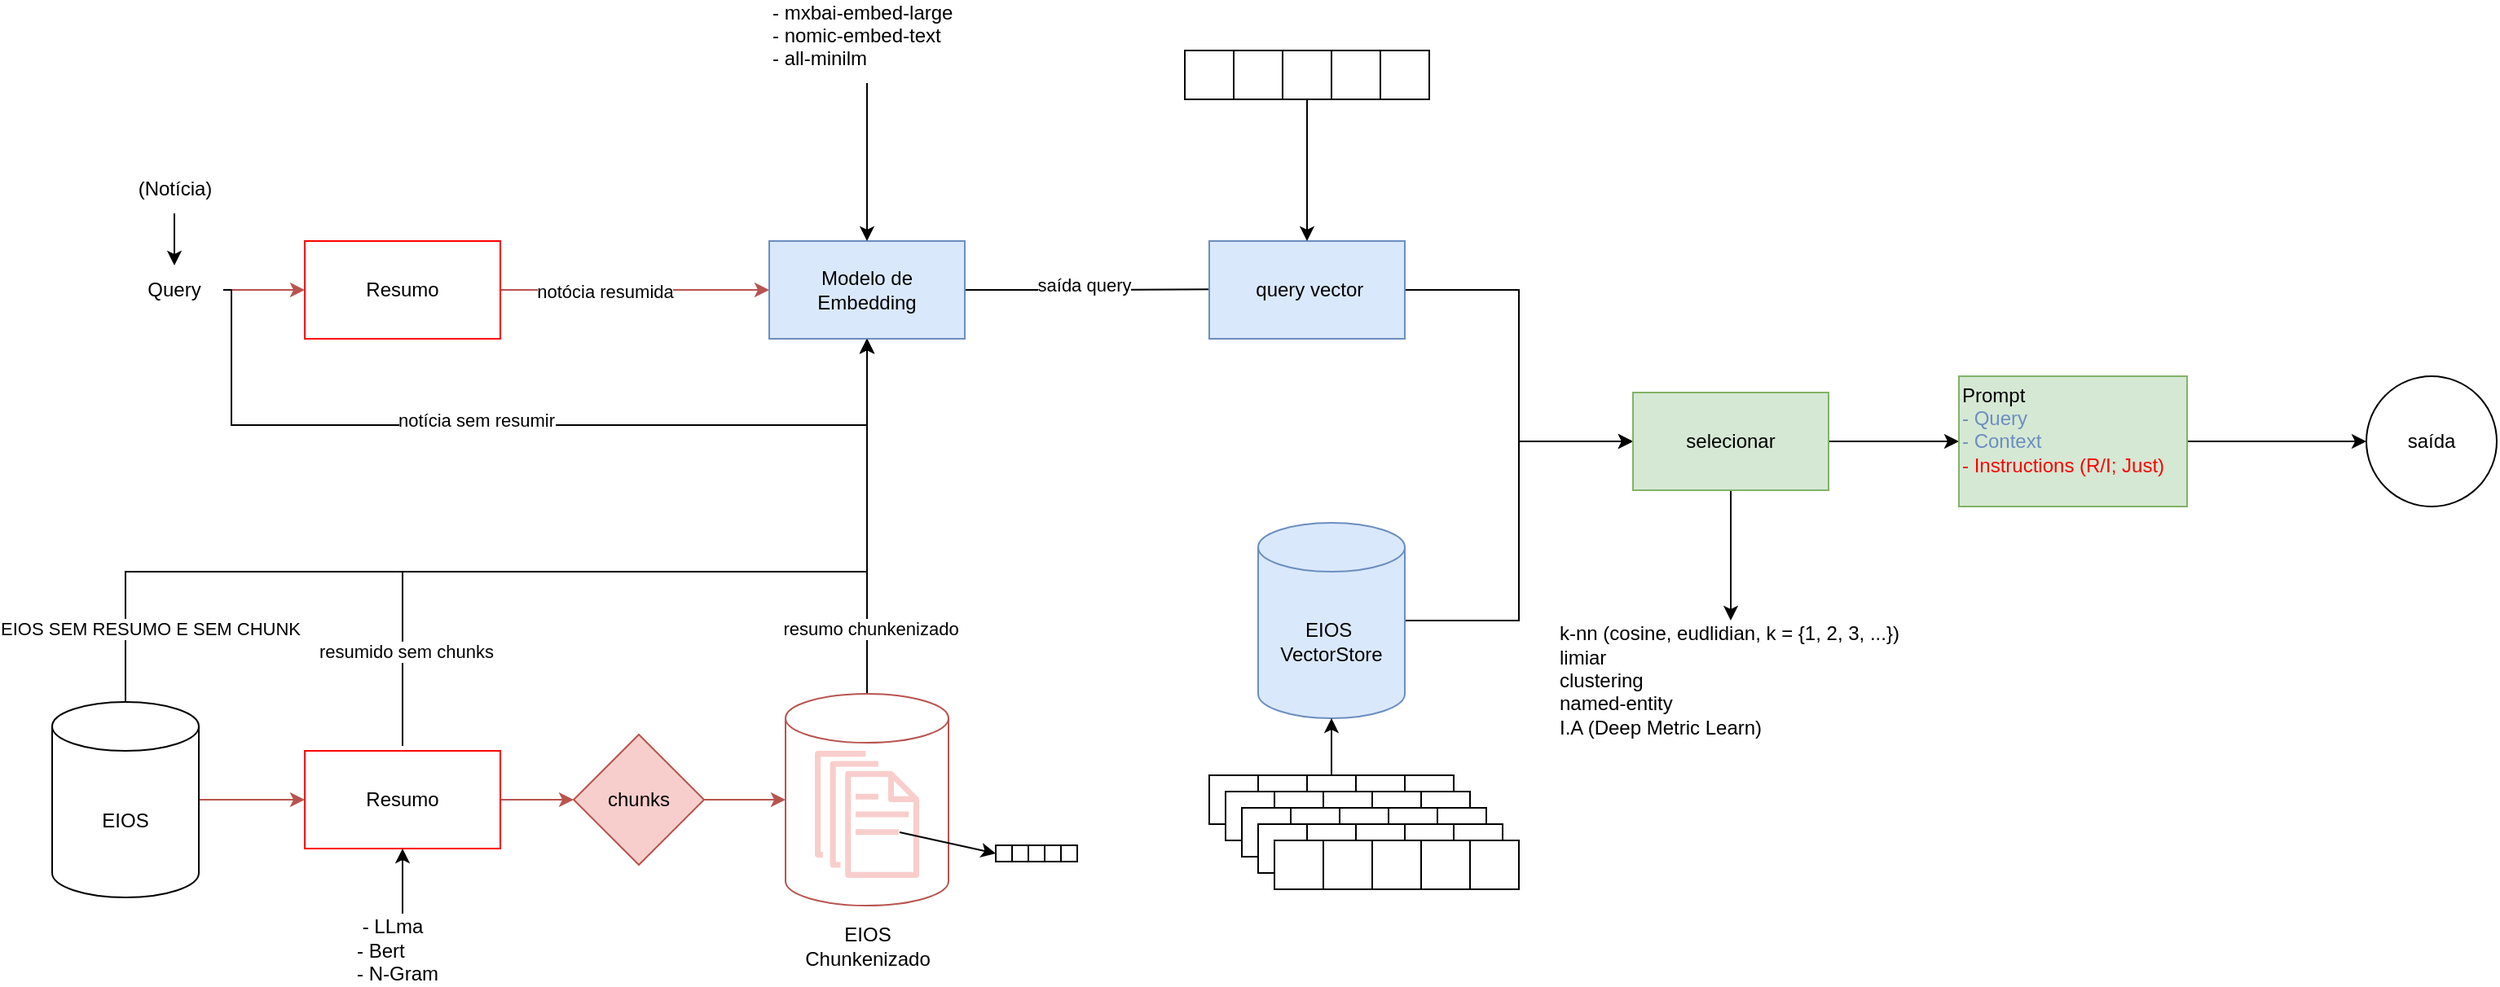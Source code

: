 <mxfile version="24.7.12">
  <diagram name="Página-1" id="j20kvrwOSDrC1cvXkH_f">
    <mxGraphModel dx="2447" dy="894" grid="1" gridSize="10" guides="1" tooltips="1" connect="1" arrows="1" fold="1" page="1" pageScale="1" pageWidth="827" pageHeight="1169" math="0" shadow="0">
      <root>
        <mxCell id="0" />
        <mxCell id="1" parent="0" />
        <mxCell id="Y74k4ZJzD4JUl2HbKA5U-3" value="" style="edgeStyle=orthogonalEdgeStyle;rounded=0;orthogonalLoop=1;jettySize=auto;html=1;fillColor=#f8cecc;strokeColor=#b85450;" edge="1" parent="1" source="Y74k4ZJzD4JUl2HbKA5U-1" target="Y74k4ZJzD4JUl2HbKA5U-2">
          <mxGeometry relative="1" as="geometry" />
        </mxCell>
        <mxCell id="Y74k4ZJzD4JUl2HbKA5U-34" style="edgeStyle=orthogonalEdgeStyle;rounded=0;orthogonalLoop=1;jettySize=auto;html=1;" edge="1" parent="1" source="Y74k4ZJzD4JUl2HbKA5U-1" target="Y74k4ZJzD4JUl2HbKA5U-18">
          <mxGeometry relative="1" as="geometry">
            <Array as="points">
              <mxPoint x="55" y="540" />
              <mxPoint x="510" y="540" />
            </Array>
          </mxGeometry>
        </mxCell>
        <mxCell id="Y74k4ZJzD4JUl2HbKA5U-62" value="EIOS SEM RESUMO E SEM CHUNK" style="edgeLabel;html=1;align=center;verticalAlign=middle;resizable=0;points=[];" vertex="1" connectable="0" parent="Y74k4ZJzD4JUl2HbKA5U-34">
          <mxGeometry x="-0.867" y="2" relative="1" as="geometry">
            <mxPoint x="17" as="offset" />
          </mxGeometry>
        </mxCell>
        <mxCell id="Y74k4ZJzD4JUl2HbKA5U-1" value="EIOS" style="shape=cylinder3;whiteSpace=wrap;html=1;boundedLbl=1;backgroundOutline=1;size=15;" vertex="1" parent="1">
          <mxGeometry x="10.0" y="620" width="90" height="120" as="geometry" />
        </mxCell>
        <mxCell id="Y74k4ZJzD4JUl2HbKA5U-58" value="" style="edgeStyle=orthogonalEdgeStyle;rounded=0;orthogonalLoop=1;jettySize=auto;html=1;fillColor=#f8cecc;strokeColor=#b85450;" edge="1" parent="1" source="Y74k4ZJzD4JUl2HbKA5U-2" target="Y74k4ZJzD4JUl2HbKA5U-57">
          <mxGeometry relative="1" as="geometry" />
        </mxCell>
        <mxCell id="Y74k4ZJzD4JUl2HbKA5U-61" style="edgeStyle=orthogonalEdgeStyle;rounded=0;orthogonalLoop=1;jettySize=auto;html=1;" edge="1" parent="1">
          <mxGeometry relative="1" as="geometry">
            <mxPoint x="510" y="397" as="targetPoint" />
            <mxPoint x="225" y="647" as="sourcePoint" />
            <Array as="points">
              <mxPoint x="225" y="540" />
              <mxPoint x="510" y="540" />
            </Array>
          </mxGeometry>
        </mxCell>
        <mxCell id="Y74k4ZJzD4JUl2HbKA5U-64" value="resumido sem chunks" style="edgeLabel;html=1;align=center;verticalAlign=middle;resizable=0;points=[];" vertex="1" connectable="0" parent="Y74k4ZJzD4JUl2HbKA5U-61">
          <mxGeometry x="-0.784" y="-2" relative="1" as="geometry">
            <mxPoint as="offset" />
          </mxGeometry>
        </mxCell>
        <mxCell id="Y74k4ZJzD4JUl2HbKA5U-2" value="Resumo" style="whiteSpace=wrap;html=1;strokeColor=#FF0000;" vertex="1" parent="1">
          <mxGeometry x="165.0" y="650" width="120" height="60" as="geometry" />
        </mxCell>
        <mxCell id="Y74k4ZJzD4JUl2HbKA5U-7" value="" style="edgeStyle=orthogonalEdgeStyle;rounded=0;orthogonalLoop=1;jettySize=auto;html=1;" edge="1" parent="1" source="Y74k4ZJzD4JUl2HbKA5U-6" target="Y74k4ZJzD4JUl2HbKA5U-2">
          <mxGeometry relative="1" as="geometry" />
        </mxCell>
        <mxCell id="Y74k4ZJzD4JUl2HbKA5U-6" value="&lt;div&gt;&lt;br&gt;&lt;/div&gt;&amp;nbsp;- LLma&lt;div&gt;- Bert&lt;/div&gt;&lt;div&gt;- N-&lt;span style=&quot;background-color: initial;&quot;&gt;Gram&lt;/span&gt;&lt;/div&gt;" style="text;html=1;align=left;verticalAlign=middle;whiteSpace=wrap;rounded=0;" vertex="1" parent="1">
          <mxGeometry x="195" y="750" width="60" height="30" as="geometry" />
        </mxCell>
        <mxCell id="Y74k4ZJzD4JUl2HbKA5U-14" value="" style="edgeStyle=orthogonalEdgeStyle;rounded=0;orthogonalLoop=1;jettySize=auto;html=1;fillColor=#f8cecc;strokeColor=#b85450;" edge="1" parent="1" source="Y74k4ZJzD4JUl2HbKA5U-8" target="Y74k4ZJzD4JUl2HbKA5U-13">
          <mxGeometry relative="1" as="geometry" />
        </mxCell>
        <mxCell id="Y74k4ZJzD4JUl2HbKA5U-25" style="edgeStyle=orthogonalEdgeStyle;rounded=0;orthogonalLoop=1;jettySize=auto;html=1;entryX=0.5;entryY=1;entryDx=0;entryDy=0;" edge="1" parent="1" source="Y74k4ZJzD4JUl2HbKA5U-8" target="Y74k4ZJzD4JUl2HbKA5U-18">
          <mxGeometry relative="1" as="geometry">
            <Array as="points">
              <mxPoint x="120" y="367" />
              <mxPoint x="120" y="450" />
              <mxPoint x="510" y="450" />
            </Array>
          </mxGeometry>
        </mxCell>
        <mxCell id="Y74k4ZJzD4JUl2HbKA5U-63" value="notícia sem resumir" style="edgeLabel;html=1;align=center;verticalAlign=middle;resizable=0;points=[];" vertex="1" connectable="0" parent="Y74k4ZJzD4JUl2HbKA5U-25">
          <mxGeometry x="-0.105" y="3" relative="1" as="geometry">
            <mxPoint as="offset" />
          </mxGeometry>
        </mxCell>
        <mxCell id="Y74k4ZJzD4JUl2HbKA5U-8" value="&lt;div&gt;&lt;span style=&quot;background-color: initial;&quot;&gt;Query&lt;/span&gt;&lt;br&gt;&lt;/div&gt;" style="text;html=1;align=center;verticalAlign=middle;whiteSpace=wrap;rounded=0;" vertex="1" parent="1">
          <mxGeometry x="55" y="352" width="60" height="30" as="geometry" />
        </mxCell>
        <mxCell id="Y74k4ZJzD4JUl2HbKA5U-12" value="" style="edgeStyle=orthogonalEdgeStyle;rounded=0;orthogonalLoop=1;jettySize=auto;html=1;" edge="1" parent="1" source="Y74k4ZJzD4JUl2HbKA5U-10" target="Y74k4ZJzD4JUl2HbKA5U-8">
          <mxGeometry relative="1" as="geometry" />
        </mxCell>
        <mxCell id="Y74k4ZJzD4JUl2HbKA5U-10" value="(Notícia)" style="text;html=1;align=center;verticalAlign=middle;resizable=0;points=[];autosize=1;strokeColor=none;fillColor=none;" vertex="1" parent="1">
          <mxGeometry x="50" y="290" width="70" height="30" as="geometry" />
        </mxCell>
        <mxCell id="Y74k4ZJzD4JUl2HbKA5U-24" style="edgeStyle=orthogonalEdgeStyle;rounded=0;orthogonalLoop=1;jettySize=auto;html=1;entryX=0;entryY=0.5;entryDx=0;entryDy=0;fillColor=#f8cecc;strokeColor=#b85450;" edge="1" parent="1" source="Y74k4ZJzD4JUl2HbKA5U-13" target="Y74k4ZJzD4JUl2HbKA5U-18">
          <mxGeometry relative="1" as="geometry" />
        </mxCell>
        <mxCell id="Y74k4ZJzD4JUl2HbKA5U-36" value="notócia resumida" style="edgeLabel;html=1;align=center;verticalAlign=middle;resizable=0;points=[];" vertex="1" connectable="0" parent="Y74k4ZJzD4JUl2HbKA5U-24">
          <mxGeometry x="-0.224" y="-1" relative="1" as="geometry">
            <mxPoint as="offset" />
          </mxGeometry>
        </mxCell>
        <mxCell id="Y74k4ZJzD4JUl2HbKA5U-13" value="Resumo" style="whiteSpace=wrap;html=1;strokeColor=#ff0000;" vertex="1" parent="1">
          <mxGeometry x="165" y="337" width="120" height="60" as="geometry" />
        </mxCell>
        <mxCell id="Y74k4ZJzD4JUl2HbKA5U-28" value="" style="edgeStyle=orthogonalEdgeStyle;rounded=0;orthogonalLoop=1;jettySize=auto;html=1;exitX=1;exitY=0.5;exitDx=0;exitDy=0;" edge="1" parent="1" source="Y74k4ZJzD4JUl2HbKA5U-18">
          <mxGeometry relative="1" as="geometry">
            <mxPoint x="610" y="366.62" as="sourcePoint" />
            <mxPoint x="730" y="366.62" as="targetPoint" />
          </mxGeometry>
        </mxCell>
        <mxCell id="Y74k4ZJzD4JUl2HbKA5U-30" value="saída query" style="edgeLabel;html=1;align=center;verticalAlign=middle;resizable=0;points=[];" vertex="1" connectable="0" parent="Y74k4ZJzD4JUl2HbKA5U-28">
          <mxGeometry x="-0.086" y="3" relative="1" as="geometry">
            <mxPoint as="offset" />
          </mxGeometry>
        </mxCell>
        <mxCell id="Y74k4ZJzD4JUl2HbKA5U-18" value="Modelo de Embedding" style="rounded=0;whiteSpace=wrap;html=1;fillColor=#dae8fc;strokeColor=#6c8ebf;" vertex="1" parent="1">
          <mxGeometry x="450" y="337" width="120" height="60" as="geometry" />
        </mxCell>
        <mxCell id="Y74k4ZJzD4JUl2HbKA5U-23" value="" style="edgeStyle=orthogonalEdgeStyle;rounded=0;orthogonalLoop=1;jettySize=auto;html=1;" edge="1" parent="1" source="Y74k4ZJzD4JUl2HbKA5U-22" target="Y74k4ZJzD4JUl2HbKA5U-18">
          <mxGeometry relative="1" as="geometry" />
        </mxCell>
        <mxCell id="Y74k4ZJzD4JUl2HbKA5U-22" value="- mxbai-embed-large&lt;div&gt;- nomic-embed-text&lt;br&gt;&lt;/div&gt;&lt;div style=&quot;&quot;&gt;- all-minilm&lt;br&gt;&lt;/div&gt;&lt;div&gt;&lt;br&gt;&lt;/div&gt;&lt;div&gt;&lt;br&gt;&lt;/div&gt;" style="text;html=1;align=left;verticalAlign=middle;whiteSpace=wrap;rounded=0;" vertex="1" parent="1">
          <mxGeometry x="450" y="210" width="120" height="30" as="geometry" />
        </mxCell>
        <mxCell id="Y74k4ZJzD4JUl2HbKA5U-40" style="edgeStyle=orthogonalEdgeStyle;rounded=0;orthogonalLoop=1;jettySize=auto;html=1;entryX=0;entryY=0.5;entryDx=0;entryDy=0;" edge="1" parent="1" source="Y74k4ZJzD4JUl2HbKA5U-27" target="Y74k4ZJzD4JUl2HbKA5U-37">
          <mxGeometry relative="1" as="geometry" />
        </mxCell>
        <mxCell id="Y74k4ZJzD4JUl2HbKA5U-27" value="&amp;nbsp;query vector" style="rounded=0;whiteSpace=wrap;html=1;fillColor=#dae8fc;strokeColor=#6c8ebf;" vertex="1" parent="1">
          <mxGeometry x="720" y="337" width="120" height="60" as="geometry" />
        </mxCell>
        <mxCell id="Y74k4ZJzD4JUl2HbKA5U-38" style="edgeStyle=orthogonalEdgeStyle;rounded=0;orthogonalLoop=1;jettySize=auto;html=1;entryX=0;entryY=0.5;entryDx=0;entryDy=0;" edge="1" parent="1" source="Y74k4ZJzD4JUl2HbKA5U-31" target="Y74k4ZJzD4JUl2HbKA5U-37">
          <mxGeometry relative="1" as="geometry" />
        </mxCell>
        <mxCell id="Y74k4ZJzD4JUl2HbKA5U-31" value="EIOS&amp;nbsp;&lt;div&gt;VectorStore&lt;/div&gt;" style="shape=cylinder3;whiteSpace=wrap;html=1;boundedLbl=1;backgroundOutline=1;size=15;fillColor=#dae8fc;strokeColor=#6c8ebf;" vertex="1" parent="1">
          <mxGeometry x="750.0" y="510" width="90" height="120" as="geometry" />
        </mxCell>
        <mxCell id="Y74k4ZJzD4JUl2HbKA5U-42" value="" style="edgeStyle=orthogonalEdgeStyle;rounded=0;orthogonalLoop=1;jettySize=auto;html=1;" edge="1" parent="1" source="Y74k4ZJzD4JUl2HbKA5U-37" target="Y74k4ZJzD4JUl2HbKA5U-41">
          <mxGeometry relative="1" as="geometry" />
        </mxCell>
        <mxCell id="Y74k4ZJzD4JUl2HbKA5U-44" value="" style="edgeStyle=orthogonalEdgeStyle;rounded=0;orthogonalLoop=1;jettySize=auto;html=1;" edge="1" parent="1" source="Y74k4ZJzD4JUl2HbKA5U-37" target="Y74k4ZJzD4JUl2HbKA5U-43">
          <mxGeometry relative="1" as="geometry" />
        </mxCell>
        <mxCell id="Y74k4ZJzD4JUl2HbKA5U-37" value="selecionar" style="rounded=0;whiteSpace=wrap;html=1;fillColor=#d5e8d4;strokeColor=#82b366;" vertex="1" parent="1">
          <mxGeometry x="980" y="430" width="120" height="60" as="geometry" />
        </mxCell>
        <mxCell id="Y74k4ZJzD4JUl2HbKA5U-41" value="&lt;div&gt;&lt;br&gt;&lt;/div&gt;&lt;div&gt;&lt;br&gt;&lt;/div&gt;&lt;div&gt;&lt;br&gt;&lt;/div&gt;k-nn (cosine, eudlidian, k = {1, 2, 3, ...})&lt;div&gt;limiar&lt;/div&gt;&lt;div&gt;clustering&lt;/div&gt;&lt;div&gt;named-entity&lt;/div&gt;&lt;div&gt;I.A (Deep Metric Learn)&lt;/div&gt;" style="text;html=1;align=left;verticalAlign=middle;whiteSpace=wrap;rounded=0;" vertex="1" parent="1">
          <mxGeometry x="932.5" y="570" width="215" height="30" as="geometry" />
        </mxCell>
        <mxCell id="Y74k4ZJzD4JUl2HbKA5U-107" value="" style="edgeStyle=orthogonalEdgeStyle;rounded=0;orthogonalLoop=1;jettySize=auto;html=1;" edge="1" parent="1" source="Y74k4ZJzD4JUl2HbKA5U-43" target="Y74k4ZJzD4JUl2HbKA5U-106">
          <mxGeometry relative="1" as="geometry" />
        </mxCell>
        <mxCell id="Y74k4ZJzD4JUl2HbKA5U-43" value="Prompt&amp;nbsp;&lt;div&gt;&lt;font color=&quot;#6c8ebf&quot;&gt;- Query&lt;/font&gt;&lt;/div&gt;&lt;div&gt;&lt;font color=&quot;#6c8ebf&quot;&gt;- Context&lt;/font&gt;&lt;/div&gt;&lt;div&gt;&lt;font color=&quot;#ff0000&quot;&gt;- Instructions (R/I; Just)&lt;/font&gt;&lt;/div&gt;&lt;div&gt;&lt;br&gt;&lt;/div&gt;" style="rounded=0;whiteSpace=wrap;html=1;fillColor=#d5e8d4;strokeColor=#82b366;align=left;" vertex="1" parent="1">
          <mxGeometry x="1180" y="420" width="140" height="80" as="geometry" />
        </mxCell>
        <mxCell id="Y74k4ZJzD4JUl2HbKA5U-45" value="" style="sketch=0;outlineConnect=0;fillColor=#f8cecc;strokeColor=#b85450;dashed=0;verticalLabelPosition=bottom;verticalAlign=top;align=center;html=1;fontSize=12;fontStyle=0;aspect=fixed;pointerEvents=1;shape=mxgraph.aws4.documents;" vertex="1" parent="1">
          <mxGeometry x="478" y="650" width="64" height="78" as="geometry" />
        </mxCell>
        <mxCell id="Y74k4ZJzD4JUl2HbKA5U-53" style="edgeStyle=orthogonalEdgeStyle;rounded=0;orthogonalLoop=1;jettySize=auto;html=1;entryX=0.5;entryY=1;entryDx=0;entryDy=0;" edge="1" parent="1" source="Y74k4ZJzD4JUl2HbKA5U-48" target="Y74k4ZJzD4JUl2HbKA5U-18">
          <mxGeometry relative="1" as="geometry">
            <Array as="points">
              <mxPoint x="510" y="400" />
              <mxPoint x="510" y="400" />
            </Array>
          </mxGeometry>
        </mxCell>
        <mxCell id="Y74k4ZJzD4JUl2HbKA5U-65" value="resumo chunkenizado" style="edgeLabel;html=1;align=center;verticalAlign=middle;resizable=0;points=[];" vertex="1" connectable="0" parent="Y74k4ZJzD4JUl2HbKA5U-53">
          <mxGeometry x="-0.633" y="-2" relative="1" as="geometry">
            <mxPoint as="offset" />
          </mxGeometry>
        </mxCell>
        <mxCell id="Y74k4ZJzD4JUl2HbKA5U-48" value="" style="shape=cylinder3;whiteSpace=wrap;html=1;boundedLbl=1;backgroundOutline=1;size=15;fillColor=none;strokeColor=#b85450;" vertex="1" parent="1">
          <mxGeometry x="460" y="615" width="100" height="130" as="geometry" />
        </mxCell>
        <mxCell id="Y74k4ZJzD4JUl2HbKA5U-59" value="" style="edgeStyle=orthogonalEdgeStyle;rounded=0;orthogonalLoop=1;jettySize=auto;html=1;fillColor=#f8cecc;strokeColor=#b85450;" edge="1" parent="1" source="Y74k4ZJzD4JUl2HbKA5U-57" target="Y74k4ZJzD4JUl2HbKA5U-48">
          <mxGeometry relative="1" as="geometry" />
        </mxCell>
        <mxCell id="Y74k4ZJzD4JUl2HbKA5U-57" value="chunks" style="rhombus;whiteSpace=wrap;html=1;fillColor=#f8cecc;strokeColor=#b85450;" vertex="1" parent="1">
          <mxGeometry x="330" y="640" width="80" height="80" as="geometry" />
        </mxCell>
        <mxCell id="Y74k4ZJzD4JUl2HbKA5U-60" value="EIOS&lt;div&gt;Chunkenizado&lt;/div&gt;" style="text;html=1;align=center;verticalAlign=middle;resizable=0;points=[];autosize=1;strokeColor=none;fillColor=none;" vertex="1" parent="1">
          <mxGeometry x="460" y="750" width="100" height="40" as="geometry" />
        </mxCell>
        <mxCell id="Y74k4ZJzD4JUl2HbKA5U-66" value="" style="whiteSpace=wrap;html=1;aspect=fixed;imageWidth=10;imageHeight=10;" vertex="1" parent="1">
          <mxGeometry x="705" y="220" width="30" height="30" as="geometry" />
        </mxCell>
        <mxCell id="Y74k4ZJzD4JUl2HbKA5U-67" value="" style="whiteSpace=wrap;html=1;aspect=fixed;imageWidth=10;imageHeight=10;" vertex="1" parent="1">
          <mxGeometry x="735" y="220" width="30" height="30" as="geometry" />
        </mxCell>
        <mxCell id="Y74k4ZJzD4JUl2HbKA5U-71" style="edgeStyle=orthogonalEdgeStyle;rounded=0;orthogonalLoop=1;jettySize=auto;html=1;entryX=0.5;entryY=0;entryDx=0;entryDy=0;" edge="1" parent="1" source="Y74k4ZJzD4JUl2HbKA5U-68" target="Y74k4ZJzD4JUl2HbKA5U-27">
          <mxGeometry relative="1" as="geometry" />
        </mxCell>
        <mxCell id="Y74k4ZJzD4JUl2HbKA5U-68" value="" style="whiteSpace=wrap;html=1;aspect=fixed;imageWidth=10;imageHeight=10;" vertex="1" parent="1">
          <mxGeometry x="765" y="220" width="30" height="30" as="geometry" />
        </mxCell>
        <mxCell id="Y74k4ZJzD4JUl2HbKA5U-69" value="" style="whiteSpace=wrap;html=1;aspect=fixed;imageWidth=10;imageHeight=10;" vertex="1" parent="1">
          <mxGeometry x="795" y="220" width="30" height="30" as="geometry" />
        </mxCell>
        <mxCell id="Y74k4ZJzD4JUl2HbKA5U-70" value="" style="whiteSpace=wrap;html=1;aspect=fixed;imageWidth=10;imageHeight=10;" vertex="1" parent="1">
          <mxGeometry x="825" y="220" width="30" height="30" as="geometry" />
        </mxCell>
        <mxCell id="Y74k4ZJzD4JUl2HbKA5U-72" value="" style="whiteSpace=wrap;html=1;aspect=fixed;imageWidth=10;imageHeight=10;" vertex="1" parent="1">
          <mxGeometry x="720" y="665" width="30" height="30" as="geometry" />
        </mxCell>
        <mxCell id="Y74k4ZJzD4JUl2HbKA5U-73" value="" style="whiteSpace=wrap;html=1;aspect=fixed;imageWidth=10;imageHeight=10;" vertex="1" parent="1">
          <mxGeometry x="750" y="665" width="30" height="30" as="geometry" />
        </mxCell>
        <mxCell id="Y74k4ZJzD4JUl2HbKA5U-74" value="" style="whiteSpace=wrap;html=1;aspect=fixed;imageWidth=10;imageHeight=10;" vertex="1" parent="1">
          <mxGeometry x="780" y="665" width="30" height="30" as="geometry" />
        </mxCell>
        <mxCell id="Y74k4ZJzD4JUl2HbKA5U-75" value="" style="whiteSpace=wrap;html=1;aspect=fixed;imageWidth=10;imageHeight=10;" vertex="1" parent="1">
          <mxGeometry x="810" y="665" width="30" height="30" as="geometry" />
        </mxCell>
        <mxCell id="Y74k4ZJzD4JUl2HbKA5U-76" value="" style="whiteSpace=wrap;html=1;aspect=fixed;imageWidth=10;imageHeight=10;" vertex="1" parent="1">
          <mxGeometry x="840" y="665" width="30" height="30" as="geometry" />
        </mxCell>
        <mxCell id="Y74k4ZJzD4JUl2HbKA5U-78" value="" style="whiteSpace=wrap;html=1;aspect=fixed;imageWidth=10;imageHeight=10;" vertex="1" parent="1">
          <mxGeometry x="730" y="675" width="30" height="30" as="geometry" />
        </mxCell>
        <mxCell id="Y74k4ZJzD4JUl2HbKA5U-79" value="" style="whiteSpace=wrap;html=1;aspect=fixed;imageWidth=10;imageHeight=10;" vertex="1" parent="1">
          <mxGeometry x="760" y="675" width="30" height="30" as="geometry" />
        </mxCell>
        <mxCell id="Y74k4ZJzD4JUl2HbKA5U-80" value="" style="whiteSpace=wrap;html=1;aspect=fixed;imageWidth=10;imageHeight=10;" vertex="1" parent="1">
          <mxGeometry x="790" y="675" width="30" height="30" as="geometry" />
        </mxCell>
        <mxCell id="Y74k4ZJzD4JUl2HbKA5U-81" value="" style="whiteSpace=wrap;html=1;aspect=fixed;imageWidth=10;imageHeight=10;" vertex="1" parent="1">
          <mxGeometry x="820" y="675" width="30" height="30" as="geometry" />
        </mxCell>
        <mxCell id="Y74k4ZJzD4JUl2HbKA5U-82" value="" style="whiteSpace=wrap;html=1;aspect=fixed;imageWidth=10;imageHeight=10;" vertex="1" parent="1">
          <mxGeometry x="850" y="675" width="30" height="30" as="geometry" />
        </mxCell>
        <mxCell id="Y74k4ZJzD4JUl2HbKA5U-83" value="" style="whiteSpace=wrap;html=1;aspect=fixed;imageWidth=10;imageHeight=10;" vertex="1" parent="1">
          <mxGeometry x="740" y="685" width="30" height="30" as="geometry" />
        </mxCell>
        <mxCell id="Y74k4ZJzD4JUl2HbKA5U-84" value="" style="whiteSpace=wrap;html=1;aspect=fixed;imageWidth=10;imageHeight=10;" vertex="1" parent="1">
          <mxGeometry x="770" y="685" width="30" height="30" as="geometry" />
        </mxCell>
        <mxCell id="Y74k4ZJzD4JUl2HbKA5U-85" value="" style="whiteSpace=wrap;html=1;aspect=fixed;imageWidth=10;imageHeight=10;" vertex="1" parent="1">
          <mxGeometry x="800" y="685" width="30" height="30" as="geometry" />
        </mxCell>
        <mxCell id="Y74k4ZJzD4JUl2HbKA5U-86" value="" style="whiteSpace=wrap;html=1;aspect=fixed;imageWidth=10;imageHeight=10;" vertex="1" parent="1">
          <mxGeometry x="830" y="685" width="30" height="30" as="geometry" />
        </mxCell>
        <mxCell id="Y74k4ZJzD4JUl2HbKA5U-87" value="" style="whiteSpace=wrap;html=1;aspect=fixed;imageWidth=10;imageHeight=10;" vertex="1" parent="1">
          <mxGeometry x="860" y="685" width="30" height="30" as="geometry" />
        </mxCell>
        <mxCell id="Y74k4ZJzD4JUl2HbKA5U-88" value="" style="whiteSpace=wrap;html=1;aspect=fixed;imageWidth=10;imageHeight=10;" vertex="1" parent="1">
          <mxGeometry x="750" y="695" width="30" height="30" as="geometry" />
        </mxCell>
        <mxCell id="Y74k4ZJzD4JUl2HbKA5U-89" value="" style="whiteSpace=wrap;html=1;aspect=fixed;imageWidth=10;imageHeight=10;" vertex="1" parent="1">
          <mxGeometry x="780" y="695" width="30" height="30" as="geometry" />
        </mxCell>
        <mxCell id="Y74k4ZJzD4JUl2HbKA5U-90" value="" style="whiteSpace=wrap;html=1;aspect=fixed;imageWidth=10;imageHeight=10;" vertex="1" parent="1">
          <mxGeometry x="810" y="695" width="30" height="30" as="geometry" />
        </mxCell>
        <mxCell id="Y74k4ZJzD4JUl2HbKA5U-91" value="" style="whiteSpace=wrap;html=1;aspect=fixed;imageWidth=10;imageHeight=10;" vertex="1" parent="1">
          <mxGeometry x="840" y="695" width="30" height="30" as="geometry" />
        </mxCell>
        <mxCell id="Y74k4ZJzD4JUl2HbKA5U-92" value="" style="whiteSpace=wrap;html=1;aspect=fixed;imageWidth=10;imageHeight=10;" vertex="1" parent="1">
          <mxGeometry x="870" y="695" width="30" height="30" as="geometry" />
        </mxCell>
        <mxCell id="Y74k4ZJzD4JUl2HbKA5U-93" value="" style="whiteSpace=wrap;html=1;aspect=fixed;imageWidth=10;imageHeight=10;" vertex="1" parent="1">
          <mxGeometry x="760" y="705" width="30" height="30" as="geometry" />
        </mxCell>
        <mxCell id="Y74k4ZJzD4JUl2HbKA5U-94" value="" style="whiteSpace=wrap;html=1;aspect=fixed;imageWidth=10;imageHeight=10;" vertex="1" parent="1">
          <mxGeometry x="790" y="705" width="30" height="30" as="geometry" />
        </mxCell>
        <mxCell id="Y74k4ZJzD4JUl2HbKA5U-95" value="" style="whiteSpace=wrap;html=1;aspect=fixed;imageWidth=10;imageHeight=10;" vertex="1" parent="1">
          <mxGeometry x="820" y="705" width="30" height="30" as="geometry" />
        </mxCell>
        <mxCell id="Y74k4ZJzD4JUl2HbKA5U-96" value="" style="whiteSpace=wrap;html=1;aspect=fixed;imageWidth=10;imageHeight=10;" vertex="1" parent="1">
          <mxGeometry x="850" y="705" width="30" height="30" as="geometry" />
        </mxCell>
        <mxCell id="Y74k4ZJzD4JUl2HbKA5U-97" value="" style="whiteSpace=wrap;html=1;aspect=fixed;imageWidth=10;imageHeight=10;" vertex="1" parent="1">
          <mxGeometry x="880" y="705" width="30" height="30" as="geometry" />
        </mxCell>
        <mxCell id="Y74k4ZJzD4JUl2HbKA5U-98" style="edgeStyle=orthogonalEdgeStyle;rounded=0;orthogonalLoop=1;jettySize=auto;html=1;entryX=0.5;entryY=1;entryDx=0;entryDy=0;entryPerimeter=0;" edge="1" parent="1" source="Y74k4ZJzD4JUl2HbKA5U-74" target="Y74k4ZJzD4JUl2HbKA5U-31">
          <mxGeometry relative="1" as="geometry" />
        </mxCell>
        <mxCell id="Y74k4ZJzD4JUl2HbKA5U-99" value="" style="whiteSpace=wrap;html=1;aspect=fixed;imageWidth=10;imageHeight=10;" vertex="1" parent="1">
          <mxGeometry x="589" y="708" width="10" height="10" as="geometry" />
        </mxCell>
        <mxCell id="Y74k4ZJzD4JUl2HbKA5U-100" value="" style="whiteSpace=wrap;html=1;aspect=fixed;imageWidth=10;imageHeight=10;" vertex="1" parent="1">
          <mxGeometry x="599" y="708" width="10" height="10" as="geometry" />
        </mxCell>
        <mxCell id="Y74k4ZJzD4JUl2HbKA5U-101" value="" style="whiteSpace=wrap;html=1;aspect=fixed;imageWidth=10;imageHeight=10;" vertex="1" parent="1">
          <mxGeometry x="609" y="708" width="10" height="10" as="geometry" />
        </mxCell>
        <mxCell id="Y74k4ZJzD4JUl2HbKA5U-102" value="" style="whiteSpace=wrap;html=1;aspect=fixed;imageWidth=10;imageHeight=10;" vertex="1" parent="1">
          <mxGeometry x="619" y="708" width="10" height="10" as="geometry" />
        </mxCell>
        <mxCell id="Y74k4ZJzD4JUl2HbKA5U-103" value="" style="whiteSpace=wrap;html=1;aspect=fixed;imageWidth=10;imageHeight=10;" vertex="1" parent="1">
          <mxGeometry x="629" y="708" width="10" height="10" as="geometry" />
        </mxCell>
        <mxCell id="Y74k4ZJzD4JUl2HbKA5U-105" value="" style="endArrow=classic;html=1;rounded=0;entryX=0;entryY=0.5;entryDx=0;entryDy=0;exitX=0.7;exitY=0.654;exitDx=0;exitDy=0;exitPerimeter=0;" edge="1" parent="1" source="Y74k4ZJzD4JUl2HbKA5U-48" target="Y74k4ZJzD4JUl2HbKA5U-99">
          <mxGeometry width="50" height="50" relative="1" as="geometry">
            <mxPoint x="590" y="680" as="sourcePoint" />
            <mxPoint x="542" y="702.5" as="targetPoint" />
          </mxGeometry>
        </mxCell>
        <mxCell id="Y74k4ZJzD4JUl2HbKA5U-106" value="saída" style="ellipse;whiteSpace=wrap;html=1;align=center;rounded=0;" vertex="1" parent="1">
          <mxGeometry x="1430" y="420" width="80" height="80" as="geometry" />
        </mxCell>
      </root>
    </mxGraphModel>
  </diagram>
</mxfile>
